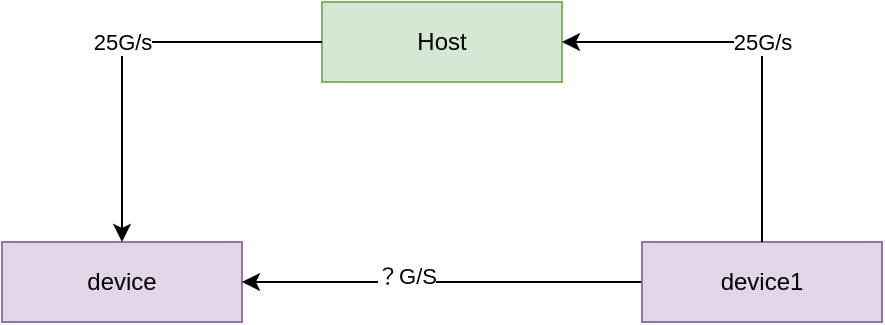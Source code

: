<mxfile version="20.6.0" type="github"><diagram id="mXQWIEvQZiemQtaZmkRH" name="Page-1"><mxGraphModel dx="2066" dy="1154" grid="1" gridSize="10" guides="1" tooltips="1" connect="1" arrows="1" fold="1" page="1" pageScale="1" pageWidth="850" pageHeight="1100" math="0" shadow="0"><root><mxCell id="0"/><mxCell id="1" parent="0"/><mxCell id="qEhAlP3b7cBEMkYsXZKE-1" value="device" style="rounded=0;whiteSpace=wrap;html=1;fillColor=#e1d5e7;strokeColor=#9673a6;" vertex="1" parent="1"><mxGeometry x="160" y="520" width="120" height="40" as="geometry"/></mxCell><mxCell id="qEhAlP3b7cBEMkYsXZKE-3" value="" style="edgeStyle=orthogonalEdgeStyle;rounded=0;orthogonalLoop=1;jettySize=auto;html=1;" edge="1" parent="1" source="qEhAlP3b7cBEMkYsXZKE-2" target="qEhAlP3b7cBEMkYsXZKE-1"><mxGeometry relative="1" as="geometry"><Array as="points"><mxPoint x="340" y="540"/><mxPoint x="340" y="540"/></Array></mxGeometry></mxCell><mxCell id="qEhAlP3b7cBEMkYsXZKE-7" value="？G/S" style="edgeLabel;html=1;align=center;verticalAlign=middle;resizable=0;points=[];" vertex="1" connectable="0" parent="qEhAlP3b7cBEMkYsXZKE-3"><mxGeometry x="0.18" y="-3" relative="1" as="geometry"><mxPoint as="offset"/></mxGeometry></mxCell><mxCell id="qEhAlP3b7cBEMkYsXZKE-2" value="device1" style="rounded=0;whiteSpace=wrap;html=1;fillColor=#e1d5e7;strokeColor=#9673a6;" vertex="1" parent="1"><mxGeometry x="480" y="520" width="120" height="40" as="geometry"/></mxCell><mxCell id="qEhAlP3b7cBEMkYsXZKE-4" value="Host" style="rounded=0;whiteSpace=wrap;html=1;fillColor=#d5e8d4;strokeColor=#82b366;" vertex="1" parent="1"><mxGeometry x="320" y="400" width="120" height="40" as="geometry"/></mxCell><mxCell id="qEhAlP3b7cBEMkYsXZKE-5" value="25G/s" style="edgeStyle=orthogonalEdgeStyle;rounded=0;orthogonalLoop=1;jettySize=auto;html=1;exitX=0.5;exitY=0;exitDx=0;exitDy=0;entryX=1;entryY=0.5;entryDx=0;entryDy=0;" edge="1" parent="1" source="qEhAlP3b7cBEMkYsXZKE-2" target="qEhAlP3b7cBEMkYsXZKE-4"><mxGeometry relative="1" as="geometry"><mxPoint x="490" y="550" as="sourcePoint"/><mxPoint x="290" y="550" as="targetPoint"/><Array as="points"><mxPoint x="540" y="420"/></Array></mxGeometry></mxCell><mxCell id="qEhAlP3b7cBEMkYsXZKE-6" value="25G/s" style="edgeStyle=orthogonalEdgeStyle;rounded=0;orthogonalLoop=1;jettySize=auto;html=1;exitX=0;exitY=0.5;exitDx=0;exitDy=0;entryX=0.5;entryY=0;entryDx=0;entryDy=0;" edge="1" parent="1" source="qEhAlP3b7cBEMkYsXZKE-4" target="qEhAlP3b7cBEMkYsXZKE-1"><mxGeometry relative="1" as="geometry"><mxPoint x="310" y="570" as="sourcePoint"/><mxPoint x="210" y="470" as="targetPoint"/><Array as="points"><mxPoint x="220" y="420"/></Array></mxGeometry></mxCell></root></mxGraphModel></diagram></mxfile>